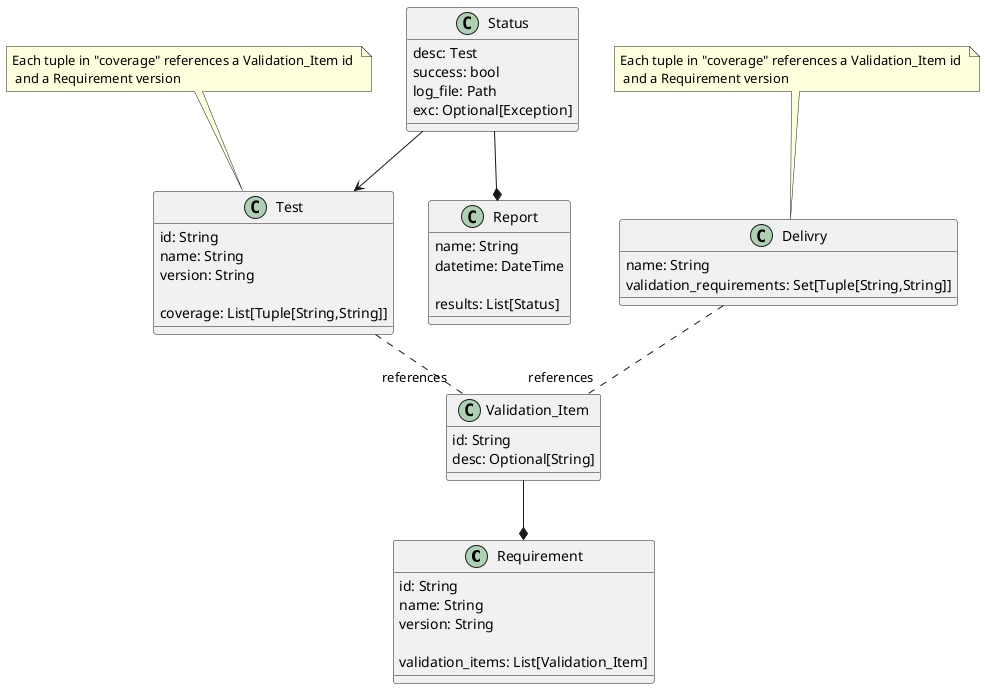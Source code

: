 @startuml
class Requirement {
    id: String
    name: String
    version: String

    validation_items: List[Validation_Item]
}

class Validation_Item {
    id: String
    desc: Optional[String]
}

Validation_Item --* Requirement

class Test {
    id: String
    name: String
    version: String
   
    coverage: List[Tuple[String,String]]
}

Test -. "references" Validation_Item

note top of Test: Each tuple in "coverage" references a Validation_Item id \n and a Requirement version

class Report {
	name: String
	datetime: DateTime

	results: List[Status]
}

class Status {
	desc: Test
	success: bool
	log_file: Path
	exc: Optional[Exception]
}

Status --* Report
Status --> Test

class Delivry {
	name: String
	validation_requirements: Set[Tuple[String,String]]
}

Delivry -. "references" Validation_Item

note top of Delivry: Each tuple in "coverage" references a Validation_Item id \n and a Requirement version

@enduml
